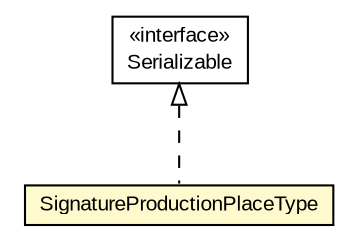 #!/usr/local/bin/dot
#
# Class diagram 
# Generated by UMLGraph version R5_6-24-gf6e263 (http://www.umlgraph.org/)
#

digraph G {
	edge [fontname="arial",fontsize=10,labelfontname="arial",labelfontsize=10];
	node [fontname="arial",fontsize=10,shape=plaintext];
	nodesep=0.25;
	ranksep=0.5;
	// eu.europa.esig.jaxb.xades.SignatureProductionPlaceType
	c639407 [label=<<table title="eu.europa.esig.jaxb.xades.SignatureProductionPlaceType" border="0" cellborder="1" cellspacing="0" cellpadding="2" port="p" bgcolor="lemonChiffon" href="./SignatureProductionPlaceType.html">
		<tr><td><table border="0" cellspacing="0" cellpadding="1">
<tr><td align="center" balign="center"> SignatureProductionPlaceType </td></tr>
		</table></td></tr>
		</table>>, URL="./SignatureProductionPlaceType.html", fontname="arial", fontcolor="black", fontsize=10.0];
	//eu.europa.esig.jaxb.xades.SignatureProductionPlaceType implements java.io.Serializable
	c639648:p -> c639407:p [dir=back,arrowtail=empty,style=dashed];
	// java.io.Serializable
	c639648 [label=<<table title="java.io.Serializable" border="0" cellborder="1" cellspacing="0" cellpadding="2" port="p" href="http://java.sun.com/j2se/1.4.2/docs/api/java/io/Serializable.html">
		<tr><td><table border="0" cellspacing="0" cellpadding="1">
<tr><td align="center" balign="center"> &#171;interface&#187; </td></tr>
<tr><td align="center" balign="center"> Serializable </td></tr>
		</table></td></tr>
		</table>>, URL="http://java.sun.com/j2se/1.4.2/docs/api/java/io/Serializable.html", fontname="arial", fontcolor="black", fontsize=10.0];
}

